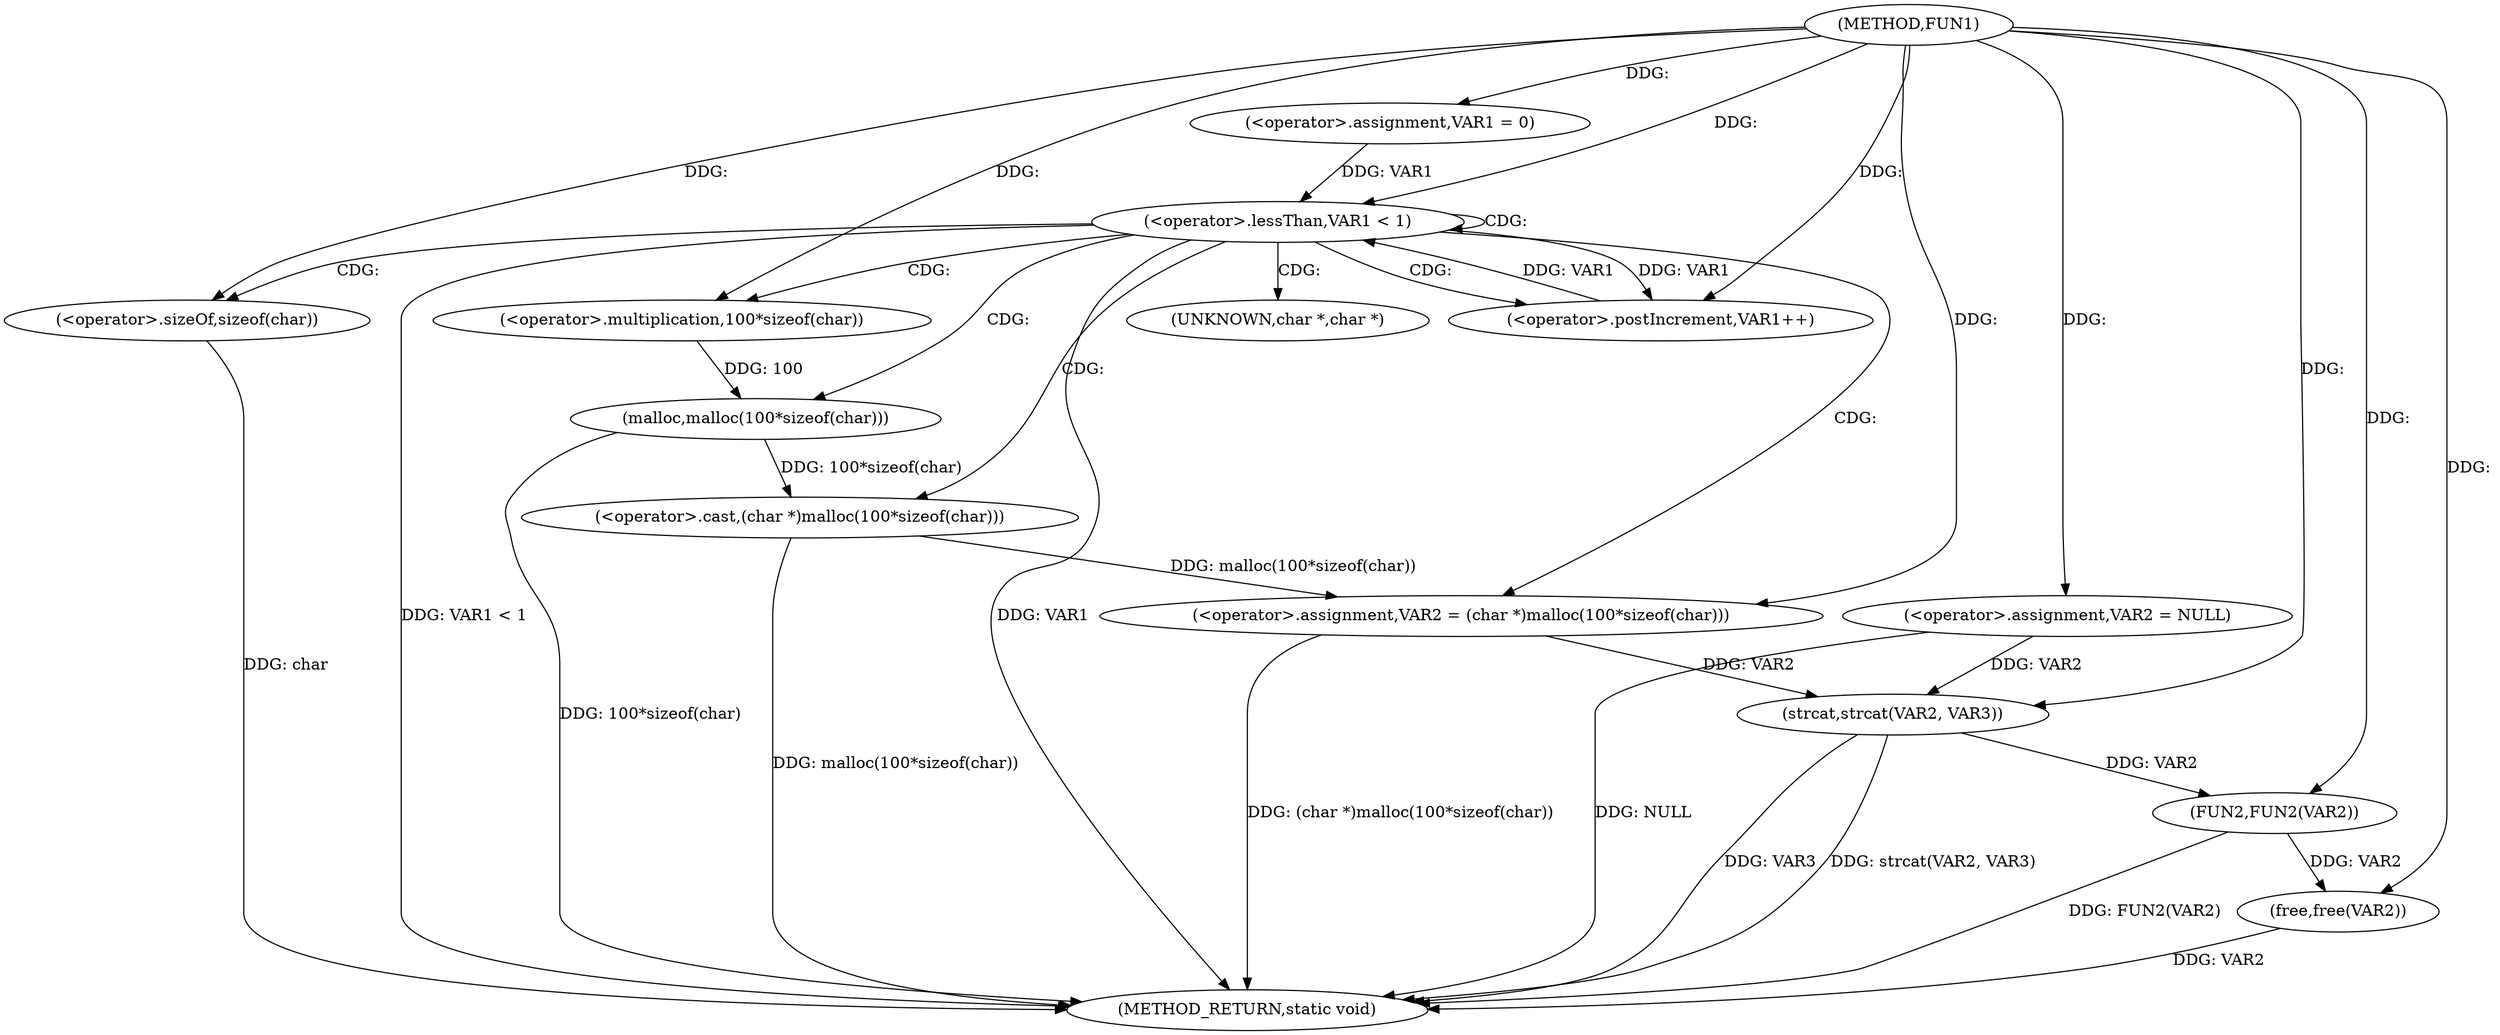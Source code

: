 digraph FUN1 {  
"1000100" [label = "(METHOD,FUN1)" ]
"1000135" [label = "(METHOD_RETURN,static void)" ]
"1000104" [label = "(<operator>.assignment,VAR2 = NULL)" ]
"1000108" [label = "(<operator>.assignment,VAR1 = 0)" ]
"1000111" [label = "(<operator>.lessThan,VAR1 < 1)" ]
"1000114" [label = "(<operator>.postIncrement,VAR1++)" ]
"1000117" [label = "(<operator>.assignment,VAR2 = (char *)malloc(100*sizeof(char)))" ]
"1000119" [label = "(<operator>.cast,(char *)malloc(100*sizeof(char)))" ]
"1000121" [label = "(malloc,malloc(100*sizeof(char)))" ]
"1000122" [label = "(<operator>.multiplication,100*sizeof(char))" ]
"1000124" [label = "(<operator>.sizeOf,sizeof(char))" ]
"1000128" [label = "(strcat,strcat(VAR2, VAR3))" ]
"1000131" [label = "(FUN2,FUN2(VAR2))" ]
"1000133" [label = "(free,free(VAR2))" ]
"1000120" [label = "(UNKNOWN,char *,char *)" ]
  "1000128" -> "1000135"  [ label = "DDG: VAR3"] 
  "1000124" -> "1000135"  [ label = "DDG: char"] 
  "1000133" -> "1000135"  [ label = "DDG: VAR2"] 
  "1000119" -> "1000135"  [ label = "DDG: malloc(100*sizeof(char))"] 
  "1000121" -> "1000135"  [ label = "DDG: 100*sizeof(char)"] 
  "1000128" -> "1000135"  [ label = "DDG: strcat(VAR2, VAR3)"] 
  "1000117" -> "1000135"  [ label = "DDG: (char *)malloc(100*sizeof(char))"] 
  "1000111" -> "1000135"  [ label = "DDG: VAR1 < 1"] 
  "1000104" -> "1000135"  [ label = "DDG: NULL"] 
  "1000111" -> "1000135"  [ label = "DDG: VAR1"] 
  "1000131" -> "1000135"  [ label = "DDG: FUN2(VAR2)"] 
  "1000100" -> "1000104"  [ label = "DDG: "] 
  "1000100" -> "1000108"  [ label = "DDG: "] 
  "1000114" -> "1000111"  [ label = "DDG: VAR1"] 
  "1000108" -> "1000111"  [ label = "DDG: VAR1"] 
  "1000100" -> "1000111"  [ label = "DDG: "] 
  "1000111" -> "1000114"  [ label = "DDG: VAR1"] 
  "1000100" -> "1000114"  [ label = "DDG: "] 
  "1000119" -> "1000117"  [ label = "DDG: malloc(100*sizeof(char))"] 
  "1000100" -> "1000117"  [ label = "DDG: "] 
  "1000121" -> "1000119"  [ label = "DDG: 100*sizeof(char)"] 
  "1000122" -> "1000121"  [ label = "DDG: 100"] 
  "1000100" -> "1000122"  [ label = "DDG: "] 
  "1000100" -> "1000124"  [ label = "DDG: "] 
  "1000104" -> "1000128"  [ label = "DDG: VAR2"] 
  "1000117" -> "1000128"  [ label = "DDG: VAR2"] 
  "1000100" -> "1000128"  [ label = "DDG: "] 
  "1000128" -> "1000131"  [ label = "DDG: VAR2"] 
  "1000100" -> "1000131"  [ label = "DDG: "] 
  "1000131" -> "1000133"  [ label = "DDG: VAR2"] 
  "1000100" -> "1000133"  [ label = "DDG: "] 
  "1000111" -> "1000121"  [ label = "CDG: "] 
  "1000111" -> "1000124"  [ label = "CDG: "] 
  "1000111" -> "1000119"  [ label = "CDG: "] 
  "1000111" -> "1000114"  [ label = "CDG: "] 
  "1000111" -> "1000120"  [ label = "CDG: "] 
  "1000111" -> "1000117"  [ label = "CDG: "] 
  "1000111" -> "1000111"  [ label = "CDG: "] 
  "1000111" -> "1000122"  [ label = "CDG: "] 
}
